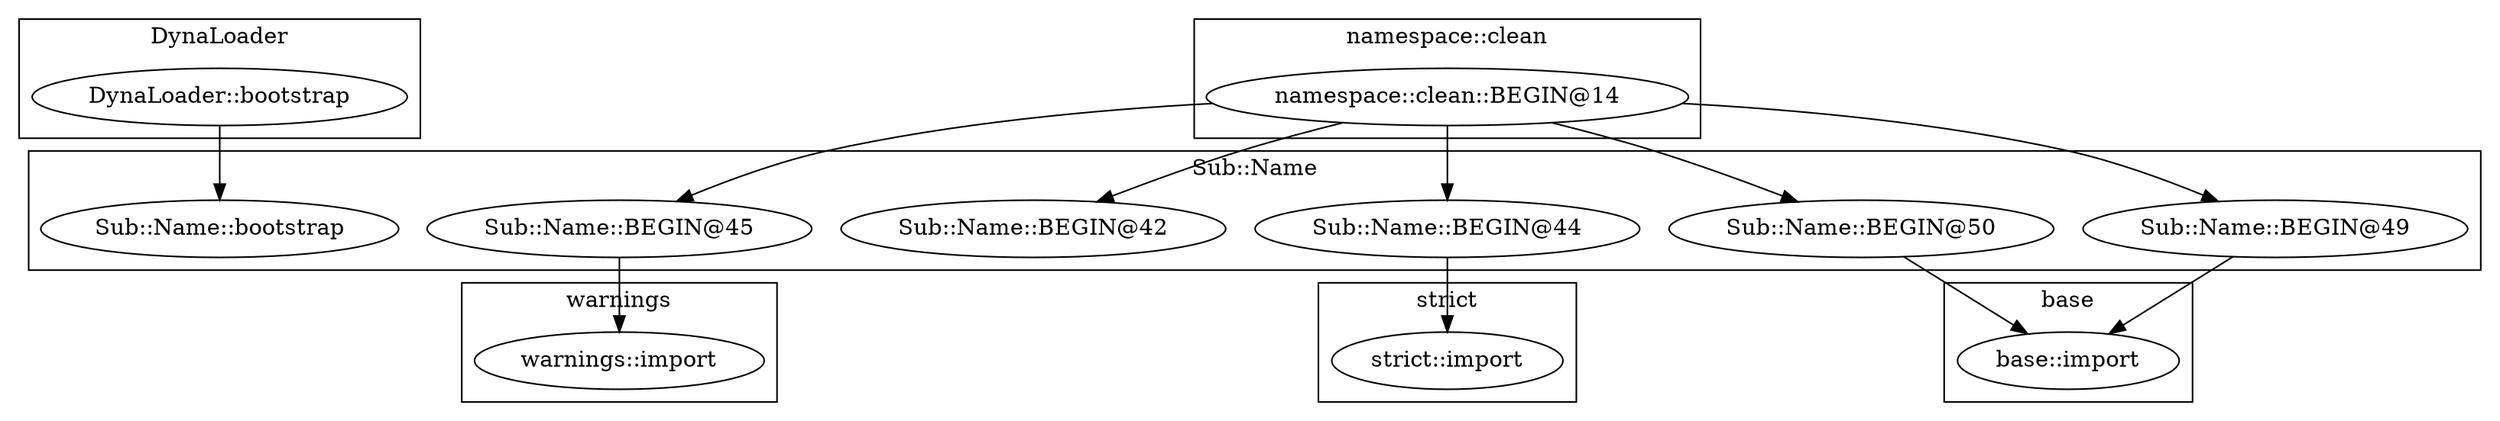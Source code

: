 digraph {
graph [overlap=false]
subgraph cluster_DynaLoader {
	label="DynaLoader";
	"DynaLoader::bootstrap";
}
subgraph cluster_warnings {
	label="warnings";
	"warnings::import";
}
subgraph cluster_base {
	label="base";
	"base::import";
}
subgraph cluster_strict {
	label="strict";
	"strict::import";
}
subgraph cluster_Sub_Name {
	label="Sub::Name";
	"Sub::Name::BEGIN@45";
	"Sub::Name::BEGIN@44";
	"Sub::Name::BEGIN@42";
	"Sub::Name::bootstrap";
	"Sub::Name::BEGIN@50";
	"Sub::Name::BEGIN@49";
}
subgraph cluster_namespace_clean {
	label="namespace::clean";
	"namespace::clean::BEGIN@14";
}
"namespace::clean::BEGIN@14" -> "Sub::Name::BEGIN@44";
"namespace::clean::BEGIN@14" -> "Sub::Name::BEGIN@49";
"namespace::clean::BEGIN@14" -> "Sub::Name::BEGIN@42";
"namespace::clean::BEGIN@14" -> "Sub::Name::BEGIN@50";
"DynaLoader::bootstrap" -> "Sub::Name::bootstrap";
"Sub::Name::BEGIN@50" -> "base::import";
"Sub::Name::BEGIN@49" -> "base::import";
"Sub::Name::BEGIN@45" -> "warnings::import";
"namespace::clean::BEGIN@14" -> "Sub::Name::BEGIN@45";
"Sub::Name::BEGIN@44" -> "strict::import";
}
